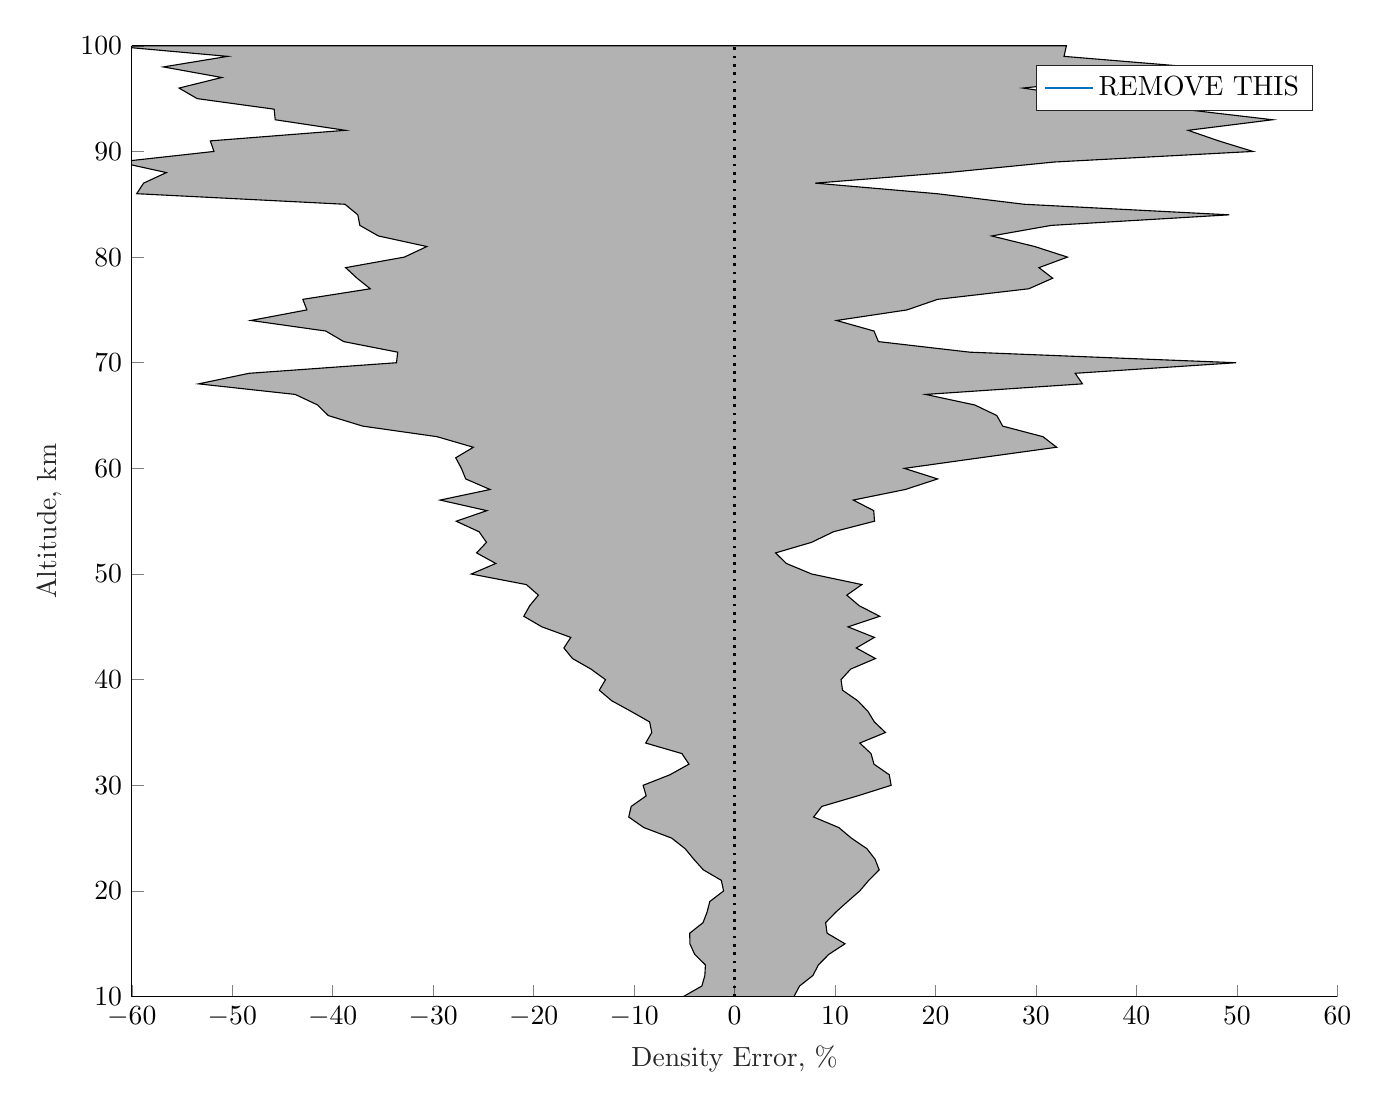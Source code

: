 % This file was created by matlab2tikz.
%
%The latest updates can be retrieved from
%  http://www.mathworks.com/matlabcentral/fileexchange/22022-matlab2tikz-matlab2tikz
%where you can also make suggestions and rate matlab2tikz.
%
\definecolor{mycolor1}{rgb}{0.0,0.447,0.741}%
%
\begin{tikzpicture}

\begin{axis}[%
width=6.028in,
height=4.754in,
at={(1.011in,0.642in)},
scale only axis,
xmin=-60,
xmax=60,
xlabel style={font=\color{white!15!black}},
xlabel={Density Error, \%},
ymin=10,
ymax=100,
ylabel style={font=\color{white!15!black}},
ylabel={Altitude, km},
axis background/.style={fill=white},
axis x line*=bottom,
axis y line*=left,
legend style={legend cell align=left, align=left, draw=white!15!black}
]

\addplot[area legend, draw=black, fill=black, fill opacity=0.3, forget plot]
table[row sep=crcr] {%
x	y\\
-5.1	10\\
-3.257	11\\
-2.959	12\\
-2.904	13\\
-3.975	14\\
-4.449	15\\
-4.466	16\\
-3.141	17\\
-2.738	18\\
-2.47	19\\
-1.096	20\\
-1.317	21\\
-3.114	22\\
-4.058	23\\
-4.924	24\\
-6.262	25\\
-9.033	26\\
-10.537	27\\
-10.293	28\\
-8.802	29\\
-9.105	30\\
-6.434	31\\
-4.543	32\\
-5.235	33\\
-8.849	34\\
-8.243	35\\
-8.458	36\\
-10.308	37\\
-12.223	38\\
-13.469	39\\
-12.849	40\\
-14.295	41\\
-16.136	42\\
-16.992	43\\
-16.299	44\\
-19.184	45\\
-20.98	46\\
-20.394	47\\
-19.528	48\\
-20.727	49\\
-26.208	50\\
-23.766	51\\
-25.68	52\\
-24.693	53\\
-25.432	54\\
-27.709	55\\
-24.655	56\\
-29.312	57\\
-24.334	58\\
-26.765	59\\
-27.189	60\\
-27.76	61\\
-26.002	62\\
-29.618	63\\
-37.018	64\\
-40.441	65\\
-41.502	66\\
-43.737	67\\
-53.355	68\\
-48.323	69\\
-33.654	70\\
-33.532	71\\
-38.901	72\\
-40.692	73\\
-48.146	74\\
-42.575	75\\
-42.971	76\\
-36.263	77\\
-37.577	78\\
-38.714	79\\
-32.864	80\\
-30.631	81\\
-35.455	82\\
-37.297	83\\
-37.505	84\\
-38.779	85\\
-59.514	86\\
-58.823	87\\
-56.555	88\\
-61.33	89\\
-51.823	90\\
-52.18	91\\
-38.748	92\\
-45.725	93\\
-45.828	94\\
-53.494	95\\
-55.295	96\\
-51.037	97\\
-56.853	98\\
-50.454	99\\
-62.137	100\\
33.026	100\\
32.789	99\\
45.483	98\\
38.633	97\\
28.717	96\\
35.633	95\\
44.57	94\\
53.556	93\\
45.139	92\\
48.18	91\\
51.595	90\\
31.836	89\\
21.196	88\\
8.028	87\\
20.148	86\\
28.825	85\\
49.232	84\\
31.518	83\\
25.589	82\\
29.873	81\\
33.133	80\\
30.294	79\\
31.664	78\\
29.279	77\\
20.205	76\\
17.163	75\\
10.147	74\\
13.879	73\\
14.311	72\\
23.408	71\\
49.926	70\\
33.9	69\\
34.623	68\\
19.012	67\\
23.912	66\\
26.104	65\\
26.686	64\\
30.691	63\\
32.055	62\\
24.426	61\\
16.895	60\\
20.209	59\\
16.987	58\\
11.808	57\\
13.849	56\\
13.927	55\\
9.84	54\\
7.661	53\\
4.082	52\\
5.15	51\\
7.679	50\\
12.666	49\\
11.168	48\\
12.401	47\\
14.446	46\\
11.285	45\\
13.916	44\\
12.113	43\\
14.018	42\\
11.553	41\\
10.593	40\\
10.745	39\\
12.259	38\\
13.27	37\\
13.913	36\\
15.018	35\\
12.463	34\\
13.581	33\\
13.876	32\\
15.393	31\\
15.582	30\\
12.246	29\\
8.679	28\\
7.865	27\\
10.374	26\\
11.623	25\\
13.171	24\\
13.984	23\\
14.392	22\\
13.349	21\\
12.457	20\\
11.254	19\\
10.083	18\\
9.06	17\\
9.207	16\\
10.994	15\\
9.382	14\\
8.341	13\\
7.796	12\\
6.464	11\\
5.905	10\\
}--cycle;
\addplot [color=black, dotted, line width=1.0pt, forget plot]
  table[row sep=crcr]{%
0	10\\
0	100\\
};
\addplot [color=mycolor1]
  table[row sep=crcr]{%
0	0\\
0	0\\
};
\addlegendentry{REMOVE THIS}

\end{axis}
\end{tikzpicture}%